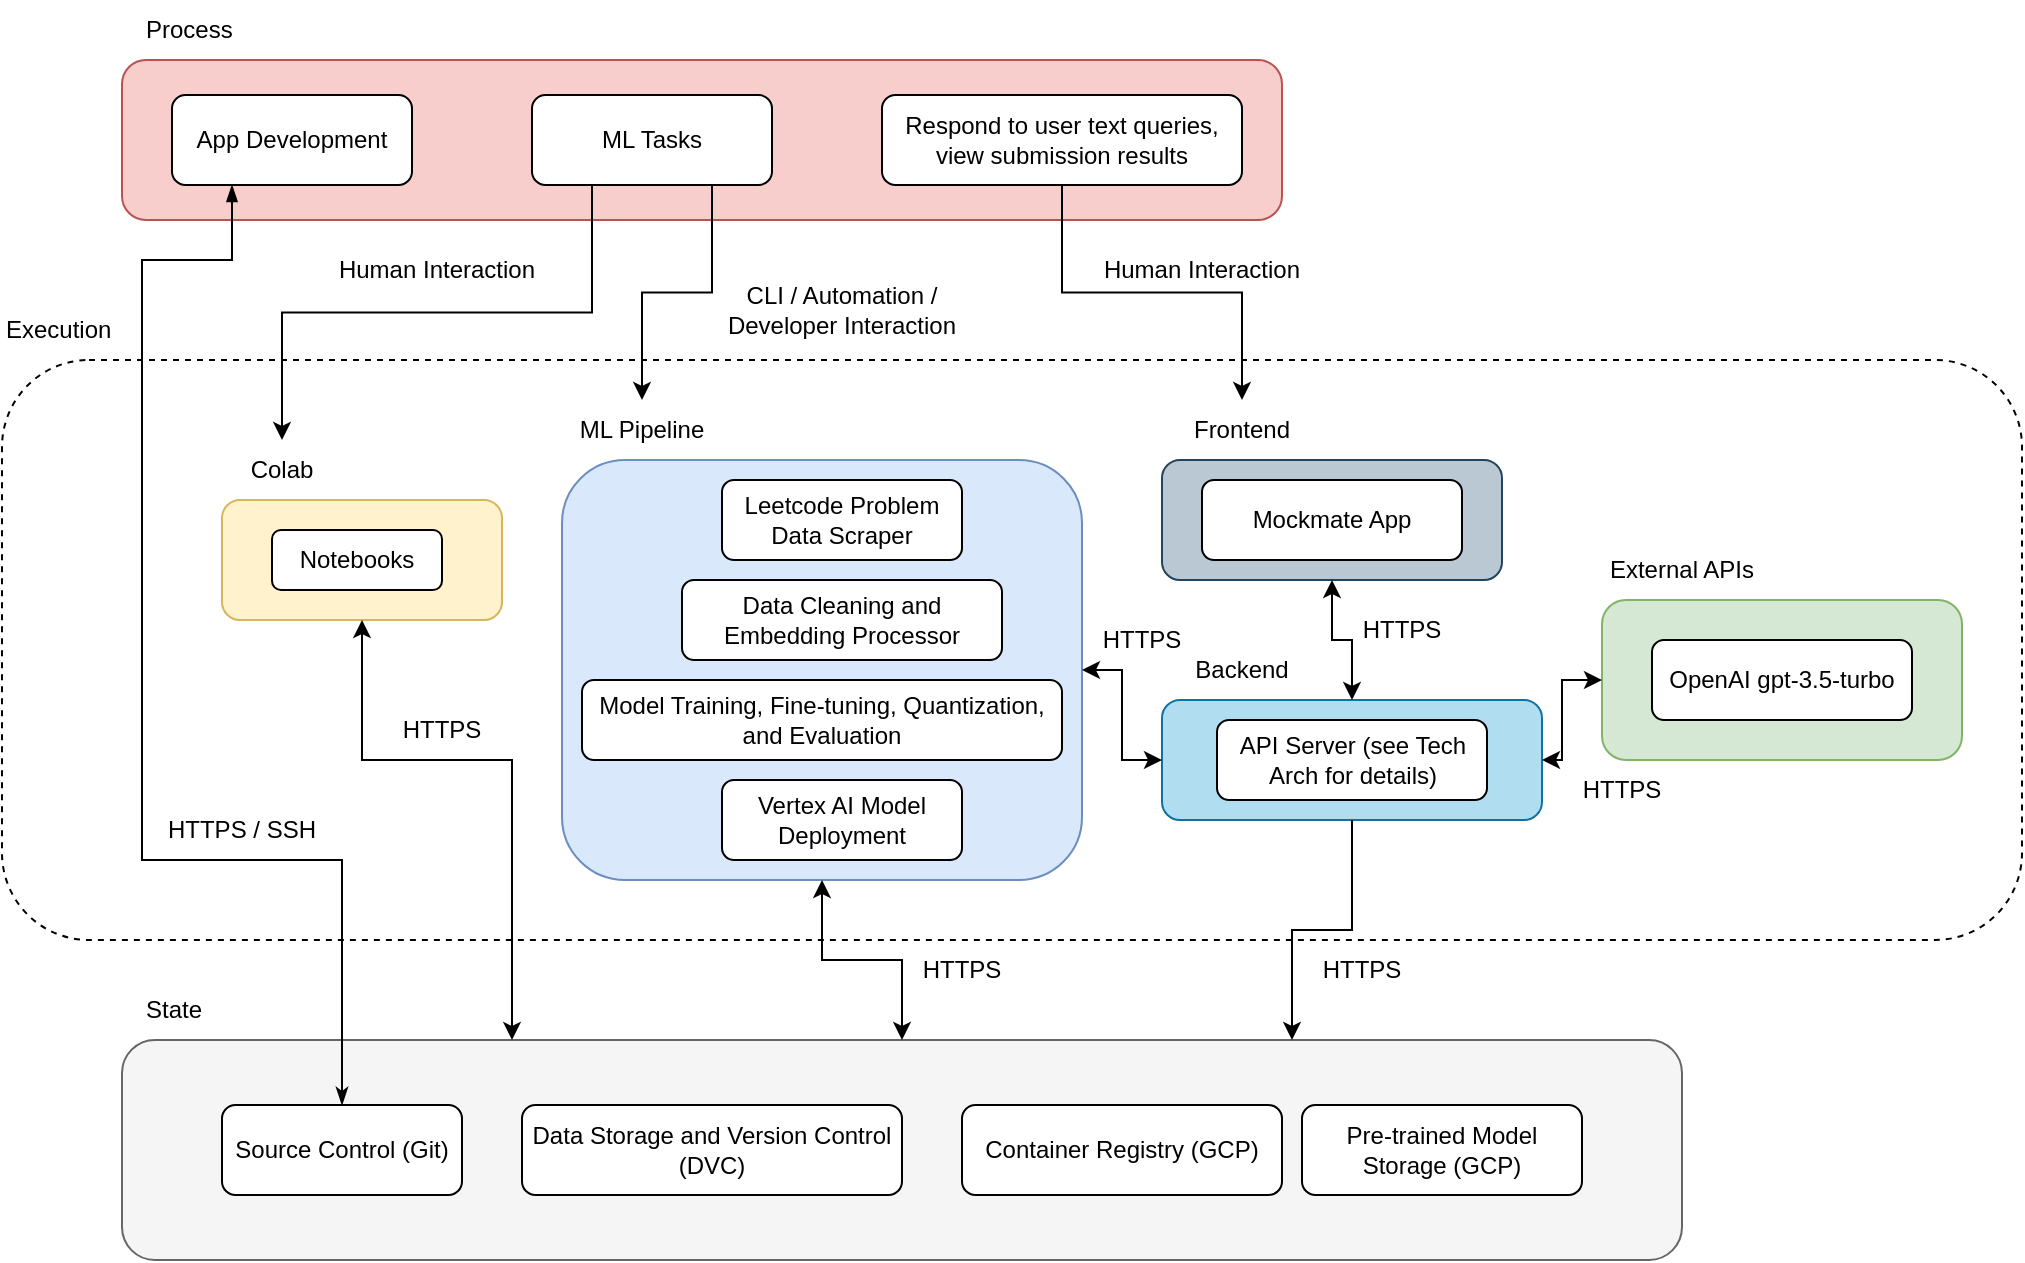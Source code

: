 <mxfile version="22.1.3" type="device">
  <diagram name="Page-1" id="L8D-6fee6ZNkzh_6pX5-">
    <mxGraphModel dx="1194" dy="760" grid="1" gridSize="10" guides="1" tooltips="1" connect="1" arrows="1" fold="1" page="1" pageScale="1" pageWidth="850" pageHeight="1100" math="0" shadow="0">
      <root>
        <mxCell id="0" />
        <mxCell id="1" parent="0" />
        <mxCell id="95dfW2U9D8jgeMzbNa6m-11" value="" style="rounded=1;whiteSpace=wrap;html=1;fillOpacity=0;dashed=1;" vertex="1" parent="1">
          <mxGeometry x="220" y="230" width="1010" height="290" as="geometry" />
        </mxCell>
        <mxCell id="95dfW2U9D8jgeMzbNa6m-13" value="Execution" style="text;html=1;strokeColor=none;fillColor=none;align=left;verticalAlign=middle;whiteSpace=wrap;rounded=0;" vertex="1" parent="1">
          <mxGeometry x="220" y="200" width="60" height="30" as="geometry" />
        </mxCell>
        <mxCell id="95dfW2U9D8jgeMzbNa6m-14" value="" style="group" vertex="1" connectable="0" parent="1">
          <mxGeometry x="280" y="50" width="580" height="110" as="geometry" />
        </mxCell>
        <mxCell id="95dfW2U9D8jgeMzbNa6m-1" value="" style="rounded=1;whiteSpace=wrap;html=1;fillColor=#f8cecc;strokeColor=#b85450;" vertex="1" parent="95dfW2U9D8jgeMzbNa6m-14">
          <mxGeometry y="30" width="580" height="80" as="geometry" />
        </mxCell>
        <mxCell id="95dfW2U9D8jgeMzbNa6m-3" value="App Development" style="rounded=1;whiteSpace=wrap;html=1;" vertex="1" parent="95dfW2U9D8jgeMzbNa6m-14">
          <mxGeometry x="25" y="47.5" width="120" height="45" as="geometry" />
        </mxCell>
        <mxCell id="95dfW2U9D8jgeMzbNa6m-4" value="ML Tasks" style="rounded=1;whiteSpace=wrap;html=1;" vertex="1" parent="95dfW2U9D8jgeMzbNa6m-14">
          <mxGeometry x="205" y="47.5" width="120" height="45" as="geometry" />
        </mxCell>
        <mxCell id="95dfW2U9D8jgeMzbNa6m-5" value="Respond to user text queries, view submission results" style="rounded=1;whiteSpace=wrap;html=1;" vertex="1" parent="95dfW2U9D8jgeMzbNa6m-14">
          <mxGeometry x="380" y="47.5" width="180" height="45" as="geometry" />
        </mxCell>
        <mxCell id="95dfW2U9D8jgeMzbNa6m-12" value="Process" style="text;html=1;strokeColor=none;fillColor=none;align=left;verticalAlign=middle;whiteSpace=wrap;rounded=0;" vertex="1" parent="95dfW2U9D8jgeMzbNa6m-14">
          <mxGeometry x="10" width="60" height="30" as="geometry" />
        </mxCell>
        <mxCell id="95dfW2U9D8jgeMzbNa6m-17" value="" style="group" vertex="1" connectable="0" parent="1">
          <mxGeometry x="330" y="270" width="140" height="90" as="geometry" />
        </mxCell>
        <mxCell id="95dfW2U9D8jgeMzbNa6m-6" value="" style="rounded=1;whiteSpace=wrap;html=1;fillColor=#fff2cc;strokeColor=#d6b656;" vertex="1" parent="95dfW2U9D8jgeMzbNa6m-17">
          <mxGeometry y="30" width="140" height="60" as="geometry" />
        </mxCell>
        <mxCell id="95dfW2U9D8jgeMzbNa6m-15" value="Notebooks" style="rounded=1;whiteSpace=wrap;html=1;" vertex="1" parent="95dfW2U9D8jgeMzbNa6m-17">
          <mxGeometry x="25" y="45" width="85" height="30" as="geometry" />
        </mxCell>
        <mxCell id="95dfW2U9D8jgeMzbNa6m-16" value="Colab" style="text;html=1;strokeColor=none;fillColor=none;align=center;verticalAlign=middle;whiteSpace=wrap;rounded=0;" vertex="1" parent="95dfW2U9D8jgeMzbNa6m-17">
          <mxGeometry width="60" height="30" as="geometry" />
        </mxCell>
        <mxCell id="95dfW2U9D8jgeMzbNa6m-26" value="" style="group" vertex="1" connectable="0" parent="1">
          <mxGeometry x="500" y="250" width="260" height="240" as="geometry" />
        </mxCell>
        <mxCell id="95dfW2U9D8jgeMzbNa6m-7" value="" style="rounded=1;whiteSpace=wrap;html=1;fillColor=#dae8fc;strokeColor=#6c8ebf;" vertex="1" parent="95dfW2U9D8jgeMzbNa6m-26">
          <mxGeometry y="30" width="260" height="210" as="geometry" />
        </mxCell>
        <mxCell id="95dfW2U9D8jgeMzbNa6m-8" value="Leetcode Problem Data Scraper" style="rounded=1;whiteSpace=wrap;html=1;" vertex="1" parent="95dfW2U9D8jgeMzbNa6m-26">
          <mxGeometry x="80" y="40" width="120" height="40" as="geometry" />
        </mxCell>
        <mxCell id="95dfW2U9D8jgeMzbNa6m-18" value="ML Pipeline" style="text;html=1;strokeColor=none;fillColor=none;align=center;verticalAlign=middle;whiteSpace=wrap;rounded=0;" vertex="1" parent="95dfW2U9D8jgeMzbNa6m-26">
          <mxGeometry width="80" height="30" as="geometry" />
        </mxCell>
        <mxCell id="95dfW2U9D8jgeMzbNa6m-22" value="Data Cleaning and Embedding Processor" style="rounded=1;whiteSpace=wrap;html=1;" vertex="1" parent="95dfW2U9D8jgeMzbNa6m-26">
          <mxGeometry x="60" y="90" width="160" height="40" as="geometry" />
        </mxCell>
        <mxCell id="95dfW2U9D8jgeMzbNa6m-24" value="Model Training, Fine-tuning, Quantization, and Evaluation" style="rounded=1;whiteSpace=wrap;html=1;" vertex="1" parent="95dfW2U9D8jgeMzbNa6m-26">
          <mxGeometry x="10" y="140" width="240" height="40" as="geometry" />
        </mxCell>
        <mxCell id="95dfW2U9D8jgeMzbNa6m-25" value="Vertex AI Model Deployment" style="rounded=1;whiteSpace=wrap;html=1;" vertex="1" parent="95dfW2U9D8jgeMzbNa6m-26">
          <mxGeometry x="80" y="190" width="120" height="40" as="geometry" />
        </mxCell>
        <mxCell id="95dfW2U9D8jgeMzbNa6m-29" value="" style="group" vertex="1" connectable="0" parent="1">
          <mxGeometry x="1020" y="320" width="180" height="110" as="geometry" />
        </mxCell>
        <mxCell id="95dfW2U9D8jgeMzbNa6m-27" value="" style="rounded=1;whiteSpace=wrap;html=1;fillColor=#d5e8d4;strokeColor=#82b366;" vertex="1" parent="95dfW2U9D8jgeMzbNa6m-29">
          <mxGeometry y="30" width="180" height="80" as="geometry" />
        </mxCell>
        <mxCell id="95dfW2U9D8jgeMzbNa6m-10" value="OpenAI gpt-3.5-turbo" style="rounded=1;whiteSpace=wrap;html=1;" vertex="1" parent="95dfW2U9D8jgeMzbNa6m-29">
          <mxGeometry x="25" y="50" width="130" height="40" as="geometry" />
        </mxCell>
        <mxCell id="95dfW2U9D8jgeMzbNa6m-28" value="External APIs" style="text;html=1;strokeColor=none;fillColor=none;align=center;verticalAlign=middle;whiteSpace=wrap;rounded=0;" vertex="1" parent="95dfW2U9D8jgeMzbNa6m-29">
          <mxGeometry width="80" height="30" as="geometry" />
        </mxCell>
        <mxCell id="95dfW2U9D8jgeMzbNa6m-30" value="" style="group" vertex="1" connectable="0" parent="1">
          <mxGeometry x="800" y="250" width="170" height="90" as="geometry" />
        </mxCell>
        <mxCell id="95dfW2U9D8jgeMzbNa6m-20" value="" style="rounded=1;whiteSpace=wrap;html=1;fillColor=#bac8d3;strokeColor=#23445d;" vertex="1" parent="95dfW2U9D8jgeMzbNa6m-30">
          <mxGeometry y="30" width="170" height="60" as="geometry" />
        </mxCell>
        <mxCell id="95dfW2U9D8jgeMzbNa6m-21" value="Frontend" style="text;html=1;strokeColor=none;fillColor=none;align=center;verticalAlign=middle;whiteSpace=wrap;rounded=0;" vertex="1" parent="95dfW2U9D8jgeMzbNa6m-30">
          <mxGeometry width="80" height="30" as="geometry" />
        </mxCell>
        <mxCell id="95dfW2U9D8jgeMzbNa6m-31" value="Mockmate App" style="rounded=1;whiteSpace=wrap;html=1;" vertex="1" parent="95dfW2U9D8jgeMzbNa6m-30">
          <mxGeometry x="20" y="40" width="130" height="40" as="geometry" />
        </mxCell>
        <mxCell id="95dfW2U9D8jgeMzbNa6m-33" value="" style="group" vertex="1" connectable="0" parent="1">
          <mxGeometry x="800" y="370" width="190" height="90" as="geometry" />
        </mxCell>
        <mxCell id="95dfW2U9D8jgeMzbNa6m-9" value="" style="rounded=1;whiteSpace=wrap;html=1;fillColor=#b1ddf0;strokeColor=#10739e;" vertex="1" parent="95dfW2U9D8jgeMzbNa6m-33">
          <mxGeometry y="30" width="190" height="60" as="geometry" />
        </mxCell>
        <mxCell id="95dfW2U9D8jgeMzbNa6m-23" value="Backend" style="text;html=1;strokeColor=none;fillColor=none;align=center;verticalAlign=middle;whiteSpace=wrap;rounded=0;" vertex="1" parent="95dfW2U9D8jgeMzbNa6m-33">
          <mxGeometry width="80" height="30" as="geometry" />
        </mxCell>
        <mxCell id="95dfW2U9D8jgeMzbNa6m-32" value="API Server (see Tech Arch for details)" style="rounded=1;whiteSpace=wrap;html=1;" vertex="1" parent="95dfW2U9D8jgeMzbNa6m-33">
          <mxGeometry x="27.5" y="40" width="135" height="40" as="geometry" />
        </mxCell>
        <mxCell id="95dfW2U9D8jgeMzbNa6m-39" style="edgeStyle=orthogonalEdgeStyle;rounded=0;orthogonalLoop=1;jettySize=auto;html=1;exitX=0.5;exitY=1;exitDx=0;exitDy=0;entryX=0.5;entryY=0;entryDx=0;entryDy=0;" edge="1" parent="1" source="95dfW2U9D8jgeMzbNa6m-5" target="95dfW2U9D8jgeMzbNa6m-21">
          <mxGeometry relative="1" as="geometry" />
        </mxCell>
        <mxCell id="95dfW2U9D8jgeMzbNa6m-42" style="edgeStyle=orthogonalEdgeStyle;rounded=0;orthogonalLoop=1;jettySize=auto;html=1;exitX=0.25;exitY=1;exitDx=0;exitDy=0;entryX=0.5;entryY=0;entryDx=0;entryDy=0;" edge="1" parent="1" source="95dfW2U9D8jgeMzbNa6m-4" target="95dfW2U9D8jgeMzbNa6m-16">
          <mxGeometry relative="1" as="geometry" />
        </mxCell>
        <mxCell id="95dfW2U9D8jgeMzbNa6m-43" style="edgeStyle=orthogonalEdgeStyle;rounded=0;orthogonalLoop=1;jettySize=auto;html=1;exitX=0.75;exitY=1;exitDx=0;exitDy=0;" edge="1" parent="1" source="95dfW2U9D8jgeMzbNa6m-4" target="95dfW2U9D8jgeMzbNa6m-18">
          <mxGeometry relative="1" as="geometry" />
        </mxCell>
        <mxCell id="95dfW2U9D8jgeMzbNa6m-44" value="" style="group" vertex="1" connectable="0" parent="1">
          <mxGeometry x="280" y="540" width="780" height="140" as="geometry" />
        </mxCell>
        <mxCell id="95dfW2U9D8jgeMzbNa6m-2" value="" style="rounded=1;whiteSpace=wrap;html=1;fillColor=#f5f5f5;fontColor=#333333;strokeColor=#666666;" vertex="1" parent="95dfW2U9D8jgeMzbNa6m-44">
          <mxGeometry y="30" width="780" height="110" as="geometry" />
        </mxCell>
        <mxCell id="95dfW2U9D8jgeMzbNa6m-19" value="State" style="text;html=1;strokeColor=none;fillColor=none;align=left;verticalAlign=middle;whiteSpace=wrap;rounded=0;" vertex="1" parent="95dfW2U9D8jgeMzbNa6m-44">
          <mxGeometry x="10" width="60" height="30" as="geometry" />
        </mxCell>
        <mxCell id="95dfW2U9D8jgeMzbNa6m-34" value="Source Control (Git)" style="rounded=1;whiteSpace=wrap;html=1;" vertex="1" parent="95dfW2U9D8jgeMzbNa6m-44">
          <mxGeometry x="50" y="62.5" width="120" height="45" as="geometry" />
        </mxCell>
        <mxCell id="95dfW2U9D8jgeMzbNa6m-35" value="Data Storage and Version Control (DVC)" style="rounded=1;whiteSpace=wrap;html=1;" vertex="1" parent="95dfW2U9D8jgeMzbNa6m-44">
          <mxGeometry x="200" y="62.5" width="190" height="45" as="geometry" />
        </mxCell>
        <mxCell id="95dfW2U9D8jgeMzbNa6m-36" value="Container Registry (GCP)" style="rounded=1;whiteSpace=wrap;html=1;" vertex="1" parent="95dfW2U9D8jgeMzbNa6m-44">
          <mxGeometry x="420" y="62.5" width="160" height="45" as="geometry" />
        </mxCell>
        <mxCell id="95dfW2U9D8jgeMzbNa6m-37" value="Pre-trained Model Storage (GCP)" style="rounded=1;whiteSpace=wrap;html=1;" vertex="1" parent="95dfW2U9D8jgeMzbNa6m-44">
          <mxGeometry x="590" y="62.5" width="140" height="45" as="geometry" />
        </mxCell>
        <mxCell id="95dfW2U9D8jgeMzbNa6m-57" value="HTTPS" style="text;html=1;strokeColor=none;fillColor=none;align=center;verticalAlign=middle;whiteSpace=wrap;rounded=0;" vertex="1" parent="95dfW2U9D8jgeMzbNa6m-44">
          <mxGeometry x="390" y="-20" width="60" height="30" as="geometry" />
        </mxCell>
        <mxCell id="95dfW2U9D8jgeMzbNa6m-45" style="edgeStyle=orthogonalEdgeStyle;rounded=0;orthogonalLoop=1;jettySize=auto;html=1;exitX=0.25;exitY=1;exitDx=0;exitDy=0;entryX=0.5;entryY=0;entryDx=0;entryDy=0;endArrow=classicThin;endFill=1;strokeColor=default;startArrow=blockThin;startFill=1;" edge="1" parent="1" source="95dfW2U9D8jgeMzbNa6m-3" target="95dfW2U9D8jgeMzbNa6m-34">
          <mxGeometry relative="1" as="geometry">
            <Array as="points">
              <mxPoint x="335" y="180" />
              <mxPoint x="290" y="180" />
              <mxPoint x="290" y="480" />
              <mxPoint x="390" y="480" />
            </Array>
          </mxGeometry>
        </mxCell>
        <mxCell id="95dfW2U9D8jgeMzbNa6m-49" style="edgeStyle=orthogonalEdgeStyle;rounded=0;orthogonalLoop=1;jettySize=auto;html=1;entryX=0.25;entryY=0;entryDx=0;entryDy=0;startArrow=classic;startFill=1;" edge="1" parent="1" source="95dfW2U9D8jgeMzbNa6m-6" target="95dfW2U9D8jgeMzbNa6m-2">
          <mxGeometry relative="1" as="geometry">
            <Array as="points">
              <mxPoint x="400" y="430" />
              <mxPoint x="475" y="430" />
            </Array>
          </mxGeometry>
        </mxCell>
        <mxCell id="95dfW2U9D8jgeMzbNa6m-50" style="edgeStyle=orthogonalEdgeStyle;rounded=0;orthogonalLoop=1;jettySize=auto;html=1;startArrow=classic;startFill=1;" edge="1" parent="1" source="95dfW2U9D8jgeMzbNa6m-7" target="95dfW2U9D8jgeMzbNa6m-2">
          <mxGeometry relative="1" as="geometry" />
        </mxCell>
        <mxCell id="95dfW2U9D8jgeMzbNa6m-51" style="edgeStyle=orthogonalEdgeStyle;rounded=0;orthogonalLoop=1;jettySize=auto;html=1;entryX=1;entryY=0.5;entryDx=0;entryDy=0;startArrow=classic;startFill=1;" edge="1" parent="1" source="95dfW2U9D8jgeMzbNa6m-9" target="95dfW2U9D8jgeMzbNa6m-7">
          <mxGeometry relative="1" as="geometry" />
        </mxCell>
        <mxCell id="95dfW2U9D8jgeMzbNa6m-53" style="edgeStyle=orthogonalEdgeStyle;rounded=0;orthogonalLoop=1;jettySize=auto;html=1;entryX=1;entryY=0.5;entryDx=0;entryDy=0;startArrow=classic;startFill=1;" edge="1" parent="1" source="95dfW2U9D8jgeMzbNa6m-27" target="95dfW2U9D8jgeMzbNa6m-9">
          <mxGeometry relative="1" as="geometry" />
        </mxCell>
        <mxCell id="95dfW2U9D8jgeMzbNa6m-55" style="edgeStyle=orthogonalEdgeStyle;rounded=0;orthogonalLoop=1;jettySize=auto;html=1;exitX=0.5;exitY=1;exitDx=0;exitDy=0;entryX=0.5;entryY=0;entryDx=0;entryDy=0;startArrow=classic;startFill=1;" edge="1" parent="1" source="95dfW2U9D8jgeMzbNa6m-20" target="95dfW2U9D8jgeMzbNa6m-9">
          <mxGeometry relative="1" as="geometry" />
        </mxCell>
        <mxCell id="95dfW2U9D8jgeMzbNa6m-56" style="edgeStyle=orthogonalEdgeStyle;rounded=0;orthogonalLoop=1;jettySize=auto;html=1;entryX=0.75;entryY=0;entryDx=0;entryDy=0;" edge="1" parent="1" source="95dfW2U9D8jgeMzbNa6m-9" target="95dfW2U9D8jgeMzbNa6m-2">
          <mxGeometry relative="1" as="geometry" />
        </mxCell>
        <mxCell id="95dfW2U9D8jgeMzbNa6m-58" value="HTTPS" style="text;html=1;strokeColor=none;fillColor=none;align=center;verticalAlign=middle;whiteSpace=wrap;rounded=0;" vertex="1" parent="1">
          <mxGeometry x="870" y="520" width="60" height="30" as="geometry" />
        </mxCell>
        <mxCell id="95dfW2U9D8jgeMzbNa6m-59" value="HTTPS" style="text;html=1;strokeColor=none;fillColor=none;align=center;verticalAlign=middle;whiteSpace=wrap;rounded=0;" vertex="1" parent="1">
          <mxGeometry x="760" y="355" width="60" height="30" as="geometry" />
        </mxCell>
        <mxCell id="95dfW2U9D8jgeMzbNa6m-60" value="HTTPS" style="text;html=1;strokeColor=none;fillColor=none;align=center;verticalAlign=middle;whiteSpace=wrap;rounded=0;" vertex="1" parent="1">
          <mxGeometry x="890" y="350" width="60" height="30" as="geometry" />
        </mxCell>
        <mxCell id="95dfW2U9D8jgeMzbNa6m-61" value="HTTPS" style="text;html=1;strokeColor=none;fillColor=none;align=center;verticalAlign=middle;whiteSpace=wrap;rounded=0;" vertex="1" parent="1">
          <mxGeometry x="1000" y="430" width="60" height="30" as="geometry" />
        </mxCell>
        <mxCell id="95dfW2U9D8jgeMzbNa6m-62" value="HTTPS" style="text;html=1;strokeColor=none;fillColor=none;align=center;verticalAlign=middle;whiteSpace=wrap;rounded=0;" vertex="1" parent="1">
          <mxGeometry x="410" y="400" width="60" height="30" as="geometry" />
        </mxCell>
        <mxCell id="95dfW2U9D8jgeMzbNa6m-63" value="HTTPS / SSH" style="text;html=1;strokeColor=none;fillColor=none;align=center;verticalAlign=middle;whiteSpace=wrap;rounded=0;" vertex="1" parent="1">
          <mxGeometry x="300" y="450" width="80" height="30" as="geometry" />
        </mxCell>
        <mxCell id="95dfW2U9D8jgeMzbNa6m-65" value="CLI / Automation / Developer Interaction" style="text;html=1;strokeColor=none;fillColor=none;align=center;verticalAlign=middle;whiteSpace=wrap;rounded=0;" vertex="1" parent="1">
          <mxGeometry x="570" y="190" width="140" height="30" as="geometry" />
        </mxCell>
        <mxCell id="95dfW2U9D8jgeMzbNa6m-66" value="Human Interaction" style="text;html=1;strokeColor=none;fillColor=none;align=center;verticalAlign=middle;whiteSpace=wrap;rounded=0;" vertex="1" parent="1">
          <mxGeometry x="750" y="170" width="140" height="30" as="geometry" />
        </mxCell>
        <mxCell id="95dfW2U9D8jgeMzbNa6m-67" value="Human Interaction" style="text;html=1;strokeColor=none;fillColor=none;align=center;verticalAlign=middle;whiteSpace=wrap;rounded=0;" vertex="1" parent="1">
          <mxGeometry x="360" y="170" width="155" height="30" as="geometry" />
        </mxCell>
      </root>
    </mxGraphModel>
  </diagram>
</mxfile>
